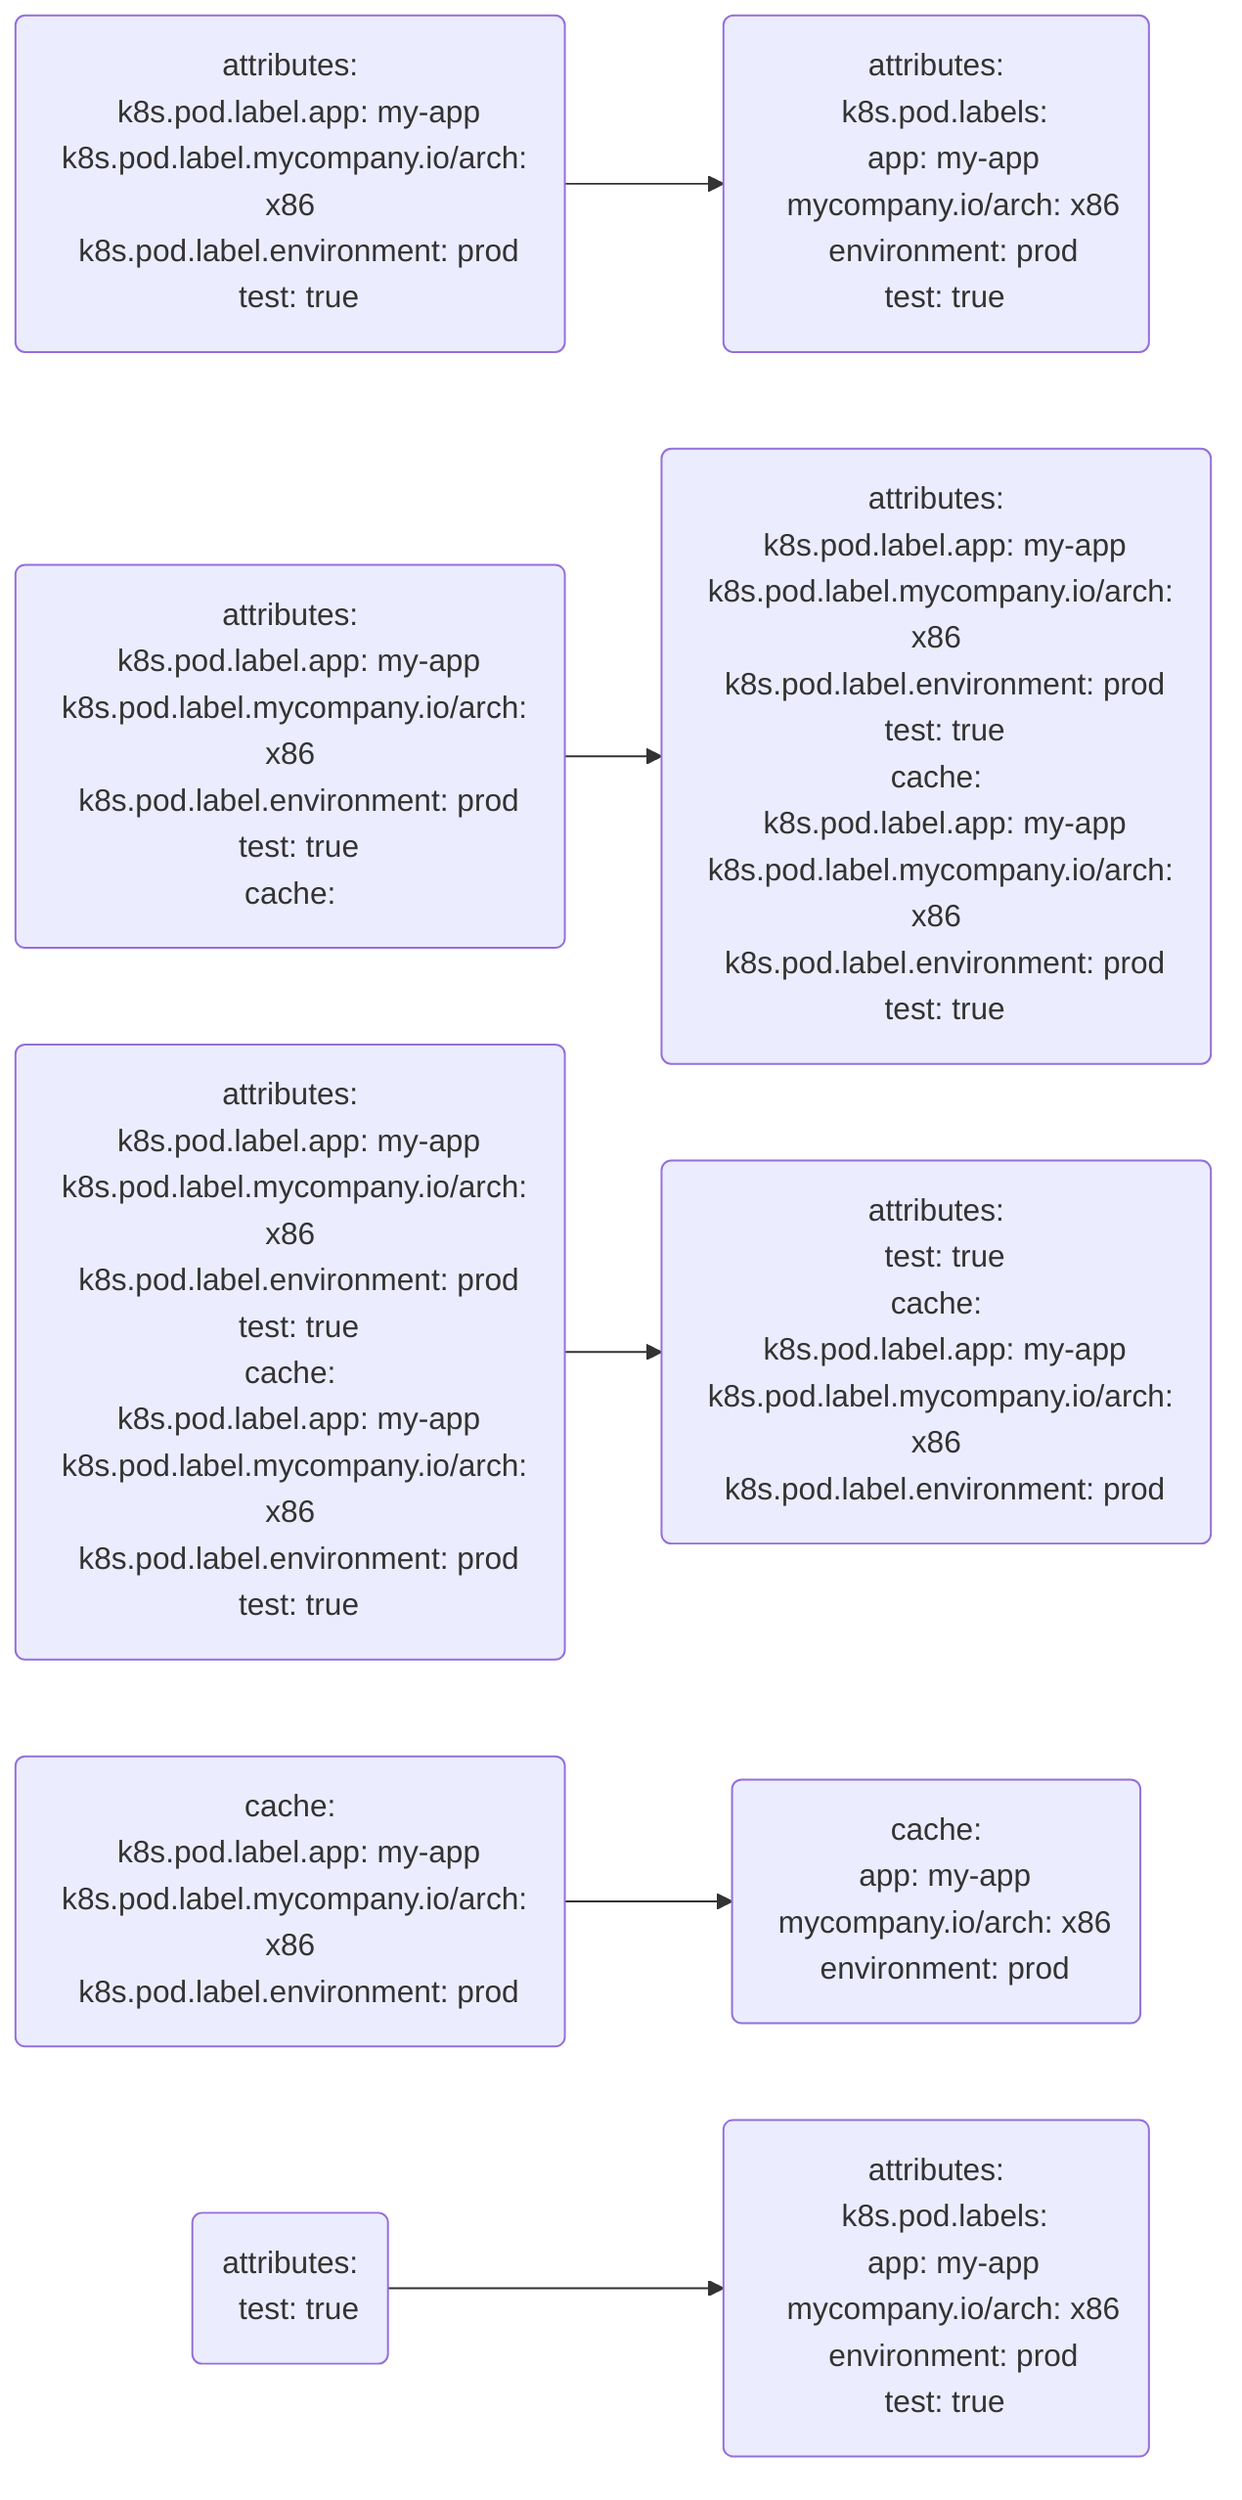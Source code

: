 flowchart LR
    log0(attributes:
&nbsp;&nbsp;k8s.pod.label.app: my-app
&nbsp;&nbsp;k8s.pod.label.mycompany.io/arch: x86
&nbsp;&nbsp;k8s.pod.label.environment: prod
&nbsp;&nbsp;test: true
    )
    log1(attributes:
&nbsp;&nbsp;k8s.pod.labels:
&nbsp;&nbsp;&nbsp;&nbsp;app: my-app
&nbsp;&nbsp;&nbsp;&nbsp;mycompany.io/arch: x86
&nbsp;&nbsp;&nbsp;&nbsp;environment: prod
&nbsp;&nbsp;test: true
    )
    log0 --> log1

    log2(attributes:
&nbsp;&nbsp;k8s.pod.label.app: my-app
&nbsp;&nbsp;k8s.pod.label.mycompany.io/arch: x86
&nbsp;&nbsp;k8s.pod.label.environment: prod
&nbsp;&nbsp;test: true
cache:
    )
    log3(attributes:
&nbsp;&nbsp;k8s.pod.label.app: my-app
&nbsp;&nbsp;k8s.pod.label.mycompany.io/arch: x86
&nbsp;&nbsp;k8s.pod.label.environment: prod
&nbsp;&nbsp;test: true
cache:
&nbsp;&nbsp;k8s.pod.label.app: my-app
&nbsp;&nbsp;k8s.pod.label.mycompany.io/arch: x86
&nbsp;&nbsp;k8s.pod.label.environment: prod
&nbsp;&nbsp;test: true
    )
    log2 --> log3

    log4(attributes:
&nbsp;&nbsp;k8s.pod.label.app: my-app
&nbsp;&nbsp;k8s.pod.label.mycompany.io/arch: x86
&nbsp;&nbsp;k8s.pod.label.environment: prod
&nbsp;&nbsp;test: true
cache:
&nbsp;&nbsp;k8s.pod.label.app: my-app
&nbsp;&nbsp;k8s.pod.label.mycompany.io/arch: x86
&nbsp;&nbsp;k8s.pod.label.environment: prod
&nbsp;&nbsp;test: true
    )
    log5(attributes:
&nbsp;&nbsp;test: true
cache:
&nbsp;&nbsp;k8s.pod.label.app: my-app
&nbsp;&nbsp;k8s.pod.label.mycompany.io/arch: x86
&nbsp;&nbsp;k8s.pod.label.environment: prod
    )
    log4 --> log5

    log6(cache:
&nbsp;&nbsp;k8s.pod.label.app: my-app
&nbsp;&nbsp;k8s.pod.label.mycompany.io/arch: x86
&nbsp;&nbsp;k8s.pod.label.environment: prod
    )
    log7(cache:
&nbsp;&nbsp;app: my-app
&nbsp;&nbsp;mycompany.io/arch: x86
&nbsp;&nbsp;environment: prod
    )
    log6 --> log7


    log8(attributes:
&nbsp;&nbsp;test: true
    )
    log9(attributes:
&nbsp;&nbsp;k8s.pod.labels:
&nbsp;&nbsp;&nbsp;&nbsp;app: my-app
&nbsp;&nbsp;&nbsp;&nbsp;mycompany.io/arch: x86
&nbsp;&nbsp;&nbsp;&nbsp;environment: prod
&nbsp;&nbsp;test: true
    )
    log8 --> log9